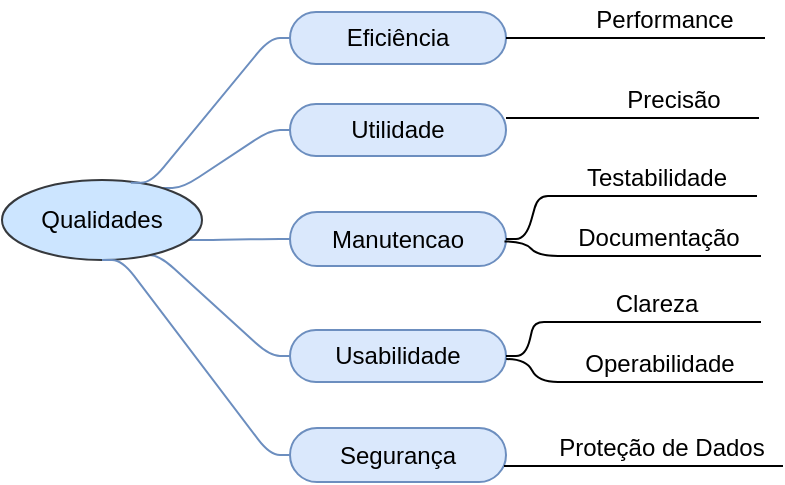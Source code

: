 <mxfile version="15.9.6" type="device"><diagram id="w6TtnrTWdmwuPmodF1t_" name="Page-1"><mxGraphModel dx="559" dy="311" grid="0" gridSize="9" guides="0" tooltips="1" connect="0" arrows="0" fold="1" page="0" pageScale="1" pageWidth="827" pageHeight="1169" math="0" shadow="0"><root><mxCell id="0"/><mxCell id="1" parent="0"/><mxCell id="c_GbkOX8ZBQT8k3Gsxzi-3" value="Utilidade" style="whiteSpace=wrap;html=1;arcSize=50;align=center;verticalAlign=middle;strokeWidth=1;autosize=1;spacing=4;treeFolding=0;treeMoving=1;newEdgeStyle={&quot;edgeStyle&quot;:&quot;entityRelationEdgeStyle&quot;,&quot;startArrow&quot;:&quot;none&quot;,&quot;endArrow&quot;:&quot;none&quot;,&quot;segment&quot;:10,&quot;curved&quot;:1};fillColor=#dae8fc;strokeColor=#6c8ebf;rounded=1;" parent="1" vertex="1"><mxGeometry x="180" y="216" width="108" height="26" as="geometry"/></mxCell><mxCell id="c_GbkOX8ZBQT8k3Gsxzi-4" value="" style="edgeStyle=entityRelationEdgeStyle;startArrow=none;endArrow=none;segment=10;exitX=0.802;exitY=0.101;exitDx=0;exitDy=0;fillColor=#dae8fc;strokeColor=#6c8ebf;exitPerimeter=0;" parent="1" source="c_GbkOX8ZBQT8k3Gsxzi-9" target="c_GbkOX8ZBQT8k3Gsxzi-3" edge="1"><mxGeometry relative="1" as="geometry"><mxPoint x="221" y="301" as="sourcePoint"/></mxGeometry></mxCell><mxCell id="c_GbkOX8ZBQT8k3Gsxzi-5" value="Manutencao" style="whiteSpace=wrap;html=1;arcSize=50;align=center;verticalAlign=middle;strokeWidth=1;autosize=1;spacing=4;treeFolding=0;treeMoving=1;newEdgeStyle={&quot;edgeStyle&quot;:&quot;entityRelationEdgeStyle&quot;,&quot;startArrow&quot;:&quot;none&quot;,&quot;endArrow&quot;:&quot;none&quot;,&quot;segment&quot;:10,&quot;curved&quot;:1};fillColor=#dae8fc;strokeColor=#6c8ebf;rounded=1;" parent="1" vertex="1"><mxGeometry x="180" y="270" width="108" height="27" as="geometry"/></mxCell><mxCell id="c_GbkOX8ZBQT8k3Gsxzi-6" value="" style="edgeStyle=entityRelationEdgeStyle;startArrow=none;endArrow=none;segment=10;fillColor=#dae8fc;strokeColor=#6c8ebf;" parent="1" target="c_GbkOX8ZBQT8k3Gsxzi-5" edge="1"><mxGeometry relative="1" as="geometry"><mxPoint x="126" y="284" as="sourcePoint"/></mxGeometry></mxCell><mxCell id="c_GbkOX8ZBQT8k3Gsxzi-7" value="Usabilidade" style="whiteSpace=wrap;html=1;arcSize=50;align=center;verticalAlign=middle;strokeWidth=1;autosize=1;spacing=4;treeFolding=0;treeMoving=1;newEdgeStyle={&quot;edgeStyle&quot;:&quot;entityRelationEdgeStyle&quot;,&quot;startArrow&quot;:&quot;none&quot;,&quot;endArrow&quot;:&quot;none&quot;,&quot;segment&quot;:10,&quot;curved&quot;:1};fillColor=#dae8fc;strokeColor=#6c8ebf;rounded=1;" parent="1" vertex="1"><mxGeometry x="180" y="329" width="108" height="26" as="geometry"/></mxCell><mxCell id="c_GbkOX8ZBQT8k3Gsxzi-8" value="" style="edgeStyle=entityRelationEdgeStyle;startArrow=none;endArrow=none;segment=10;fillColor=#dae8fc;strokeColor=#6c8ebf;exitX=0.686;exitY=0.939;exitDx=0;exitDy=0;exitPerimeter=0;" parent="1" source="c_GbkOX8ZBQT8k3Gsxzi-9" target="c_GbkOX8ZBQT8k3Gsxzi-7" edge="1"><mxGeometry relative="1" as="geometry"><mxPoint x="99" y="288" as="sourcePoint"/></mxGeometry></mxCell><mxCell id="c_GbkOX8ZBQT8k3Gsxzi-9" value="Qualidades" style="ellipse;whiteSpace=wrap;html=1;align=center;newEdgeStyle={&quot;edgeStyle&quot;:&quot;entityRelationEdgeStyle&quot;,&quot;startArrow&quot;:&quot;none&quot;,&quot;endArrow&quot;:&quot;none&quot;,&quot;segment&quot;:10,&quot;curved&quot;:1};treeFolding=0;treeMoving=1;fillColor=#cce5ff;strokeColor=#36393d;rounded=1;" parent="1" vertex="1"><mxGeometry x="36" y="254" width="100" height="40" as="geometry"/></mxCell><mxCell id="c_GbkOX8ZBQT8k3Gsxzi-10" value="Segurança" style="whiteSpace=wrap;html=1;arcSize=50;align=center;verticalAlign=middle;strokeWidth=1;autosize=1;spacing=4;treeFolding=0;treeMoving=1;newEdgeStyle={&quot;edgeStyle&quot;:&quot;entityRelationEdgeStyle&quot;,&quot;startArrow&quot;:&quot;none&quot;,&quot;endArrow&quot;:&quot;none&quot;,&quot;segment&quot;:10,&quot;curved&quot;:1};fillColor=#dae8fc;strokeColor=#6c8ebf;rounded=1;" parent="1" vertex="1"><mxGeometry x="180" y="378" width="108" height="27" as="geometry"/></mxCell><mxCell id="c_GbkOX8ZBQT8k3Gsxzi-11" value="" style="edgeStyle=entityRelationEdgeStyle;startArrow=none;endArrow=none;segment=10;fillColor=#dae8fc;strokeColor=#6c8ebf;exitX=0.5;exitY=1;exitDx=0;exitDy=0;" parent="1" source="c_GbkOX8ZBQT8k3Gsxzi-9" target="c_GbkOX8ZBQT8k3Gsxzi-10" edge="1"><mxGeometry relative="1" as="geometry"><mxPoint x="81" y="295" as="sourcePoint"/></mxGeometry></mxCell><mxCell id="c_GbkOX8ZBQT8k3Gsxzi-15" value="Eficiência" style="whiteSpace=wrap;html=1;arcSize=50;align=center;verticalAlign=middle;strokeWidth=1;autosize=1;spacing=4;treeFolding=0;treeMoving=1;newEdgeStyle={&quot;edgeStyle&quot;:&quot;entityRelationEdgeStyle&quot;,&quot;startArrow&quot;:&quot;none&quot;,&quot;endArrow&quot;:&quot;none&quot;,&quot;segment&quot;:10,&quot;curved&quot;:1};fillColor=#dae8fc;strokeColor=#6c8ebf;rounded=1;" parent="1" vertex="1"><mxGeometry x="180" y="170" width="108" height="26" as="geometry"/></mxCell><mxCell id="c_GbkOX8ZBQT8k3Gsxzi-16" value="" style="edgeStyle=entityRelationEdgeStyle;startArrow=none;endArrow=none;segment=10;fillColor=#dae8fc;strokeColor=#6c8ebf;exitX=0.644;exitY=0.035;exitDx=0;exitDy=0;exitPerimeter=0;" parent="1" source="c_GbkOX8ZBQT8k3Gsxzi-9" target="c_GbkOX8ZBQT8k3Gsxzi-15" edge="1"><mxGeometry relative="1" as="geometry"><mxPoint x="91" y="252" as="sourcePoint"/></mxGeometry></mxCell><mxCell id="c_GbkOX8ZBQT8k3Gsxzi-24" value="Precisão" style="whiteSpace=wrap;html=1;shape=partialRectangle;top=0;left=0;bottom=1;right=0;points=[[0,1],[1,1]];fillColor=none;align=center;verticalAlign=bottom;routingCenterY=0.5;snapToPoint=1;recursiveResize=0;autosize=1;treeFolding=0;treeMoving=1;newEdgeStyle={&quot;edgeStyle&quot;:&quot;entityRelationEdgeStyle&quot;,&quot;startArrow&quot;:&quot;none&quot;,&quot;endArrow&quot;:&quot;none&quot;,&quot;segment&quot;:10,&quot;curved&quot;:1};rounded=1;" parent="1" vertex="1"><mxGeometry x="330" y="205" width="84" height="18" as="geometry"/></mxCell><mxCell id="c_GbkOX8ZBQT8k3Gsxzi-25" value="" style="edgeStyle=entityRelationEdgeStyle;startArrow=none;endArrow=none;segment=10;" parent="1" target="c_GbkOX8ZBQT8k3Gsxzi-24" edge="1"><mxGeometry relative="1" as="geometry"><mxPoint x="288" y="223" as="sourcePoint"/></mxGeometry></mxCell><mxCell id="c_GbkOX8ZBQT8k3Gsxzi-26" value="Testabilidade" style="whiteSpace=wrap;html=1;shape=partialRectangle;top=0;left=0;bottom=1;right=0;points=[[0,1],[1,1]];fillColor=none;align=center;verticalAlign=bottom;routingCenterY=0.5;snapToPoint=1;recursiveResize=0;autosize=1;treeFolding=0;treeMoving=1;newEdgeStyle={&quot;edgeStyle&quot;:&quot;entityRelationEdgeStyle&quot;,&quot;startArrow&quot;:&quot;none&quot;,&quot;endArrow&quot;:&quot;none&quot;,&quot;segment&quot;:10,&quot;curved&quot;:1};rounded=1;" parent="1" vertex="1" collapsed="1"><mxGeometry x="314" y="244" width="99" height="18" as="geometry"/></mxCell><mxCell id="c_GbkOX8ZBQT8k3Gsxzi-27" value="" style="edgeStyle=entityRelationEdgeStyle;startArrow=none;endArrow=none;segment=10;" parent="1" target="c_GbkOX8ZBQT8k3Gsxzi-26" edge="1" source="c_GbkOX8ZBQT8k3Gsxzi-5"><mxGeometry relative="1" as="geometry"><mxPoint x="290" y="284" as="sourcePoint"/></mxGeometry></mxCell><mxCell id="c_GbkOX8ZBQT8k3Gsxzi-28" value="Clareza" style="whiteSpace=wrap;html=1;shape=partialRectangle;top=0;left=0;bottom=1;right=0;points=[[0,1],[1,1]];fillColor=none;align=center;verticalAlign=bottom;routingCenterY=0.5;snapToPoint=1;recursiveResize=0;autosize=1;treeFolding=0;treeMoving=1;newEdgeStyle={&quot;edgeStyle&quot;:&quot;entityRelationEdgeStyle&quot;,&quot;startArrow&quot;:&quot;none&quot;,&quot;endArrow&quot;:&quot;none&quot;,&quot;segment&quot;:10,&quot;curved&quot;:1};rounded=1;" parent="1" vertex="1" collapsed="1"><mxGeometry x="312" y="307" width="103" height="18" as="geometry"/></mxCell><mxCell id="c_GbkOX8ZBQT8k3Gsxzi-29" value="" style="edgeStyle=entityRelationEdgeStyle;startArrow=none;endArrow=none;segment=10;exitX=1;exitY=0.5;exitDx=0;exitDy=0;" parent="1" source="c_GbkOX8ZBQT8k3Gsxzi-7" target="c_GbkOX8ZBQT8k3Gsxzi-28" edge="1"><mxGeometry relative="1" as="geometry"><mxPoint x="288" y="389.0" as="sourcePoint"/></mxGeometry></mxCell><mxCell id="c_GbkOX8ZBQT8k3Gsxzi-30" value="Proteção de Dados" style="whiteSpace=wrap;html=1;shape=partialRectangle;top=0;left=0;bottom=1;right=0;points=[[0,1],[1,1]];fillColor=none;align=center;verticalAlign=bottom;routingCenterY=0.5;snapToPoint=1;recursiveResize=0;autosize=1;treeFolding=0;treeMoving=1;newEdgeStyle={&quot;edgeStyle&quot;:&quot;entityRelationEdgeStyle&quot;,&quot;startArrow&quot;:&quot;none&quot;,&quot;endArrow&quot;:&quot;none&quot;,&quot;segment&quot;:10,&quot;curved&quot;:1};allowArrows=0;rounded=1;" parent="1" vertex="1"><mxGeometry x="306" y="369" width="120" height="28" as="geometry"/></mxCell><mxCell id="c_GbkOX8ZBQT8k3Gsxzi-31" value="" style="edgeStyle=entityRelationEdgeStyle;startArrow=none;endArrow=none;segment=10;" parent="1" target="c_GbkOX8ZBQT8k3Gsxzi-30" edge="1"><mxGeometry relative="1" as="geometry"><mxPoint x="287" y="397" as="sourcePoint"/></mxGeometry></mxCell><mxCell id="c_GbkOX8ZBQT8k3Gsxzi-40" value="Performance" style="whiteSpace=wrap;html=1;shape=partialRectangle;top=0;left=0;bottom=1;right=0;points=[[0,1],[1,1]];fillColor=none;align=center;verticalAlign=bottom;routingCenterY=0.5;snapToPoint=1;recursiveResize=0;autosize=1;treeFolding=0;treeMoving=1;newEdgeStyle={&quot;edgeStyle&quot;:&quot;entityRelationEdgeStyle&quot;,&quot;startArrow&quot;:&quot;none&quot;,&quot;endArrow&quot;:&quot;none&quot;,&quot;segment&quot;:10,&quot;curved&quot;:1};rounded=1;" parent="1" vertex="1" collapsed="1"><mxGeometry x="318" y="165" width="99" height="18" as="geometry"/></mxCell><mxCell id="c_GbkOX8ZBQT8k3Gsxzi-41" value="" style="edgeStyle=entityRelationEdgeStyle;startArrow=none;endArrow=none;segment=10;strokeColor=#000000;exitX=1;exitY=0.5;exitDx=0;exitDy=0;" parent="1" source="c_GbkOX8ZBQT8k3Gsxzi-15" target="c_GbkOX8ZBQT8k3Gsxzi-40" edge="1"><mxGeometry relative="1" as="geometry"><mxPoint x="311" y="247" as="sourcePoint"/></mxGeometry></mxCell><mxCell id="nUnv0-Umw1j6NPnJHV2b-2" value="Documentação" style="whiteSpace=wrap;html=1;shape=partialRectangle;top=0;left=0;bottom=1;right=0;points=[[0,1],[1,1]];fillColor=none;align=center;verticalAlign=bottom;routingCenterY=0.5;snapToPoint=1;recursiveResize=0;autosize=1;treeFolding=0;treeMoving=1;newEdgeStyle={&quot;edgeStyle&quot;:&quot;entityRelationEdgeStyle&quot;,&quot;startArrow&quot;:&quot;none&quot;,&quot;endArrow&quot;:&quot;none&quot;,&quot;segment&quot;:10,&quot;curved&quot;:1};" parent="1" vertex="1"><mxGeometry x="314" y="274" width="101" height="18" as="geometry"/></mxCell><mxCell id="nUnv0-Umw1j6NPnJHV2b-3" value="" style="edgeStyle=entityRelationEdgeStyle;startArrow=none;endArrow=none;segment=10;curved=1;rounded=0;exitX=0.993;exitY=0.545;exitDx=0;exitDy=0;exitPerimeter=0;" parent="1" target="nUnv0-Umw1j6NPnJHV2b-2" edge="1" source="c_GbkOX8ZBQT8k3Gsxzi-5"><mxGeometry relative="1" as="geometry"><mxPoint x="284" y="283" as="sourcePoint"/></mxGeometry></mxCell><mxCell id="rI_ZFhBnZmRWAofN3FoD-3" value="Operabilidade" style="whiteSpace=wrap;html=1;shape=partialRectangle;top=0;left=0;bottom=1;right=0;points=[[0,1],[1,1]];fillColor=none;align=center;verticalAlign=bottom;routingCenterY=0.5;snapToPoint=1;recursiveResize=0;autosize=1;treeFolding=0;treeMoving=1;newEdgeStyle={&quot;edgeStyle&quot;:&quot;entityRelationEdgeStyle&quot;,&quot;startArrow&quot;:&quot;none&quot;,&quot;endArrow&quot;:&quot;none&quot;,&quot;segment&quot;:10,&quot;curved&quot;:1};" vertex="1" parent="1"><mxGeometry x="314" y="337" width="102" height="18" as="geometry"/></mxCell><mxCell id="rI_ZFhBnZmRWAofN3FoD-4" value="" style="edgeStyle=entityRelationEdgeStyle;startArrow=none;endArrow=none;segment=10;curved=1;rounded=0;exitX=1.001;exitY=0.559;exitDx=0;exitDy=0;exitPerimeter=0;" edge="1" target="rI_ZFhBnZmRWAofN3FoD-3" parent="1" source="c_GbkOX8ZBQT8k3Gsxzi-7"><mxGeometry relative="1" as="geometry"><mxPoint x="311" y="374" as="sourcePoint"/></mxGeometry></mxCell></root></mxGraphModel></diagram></mxfile>